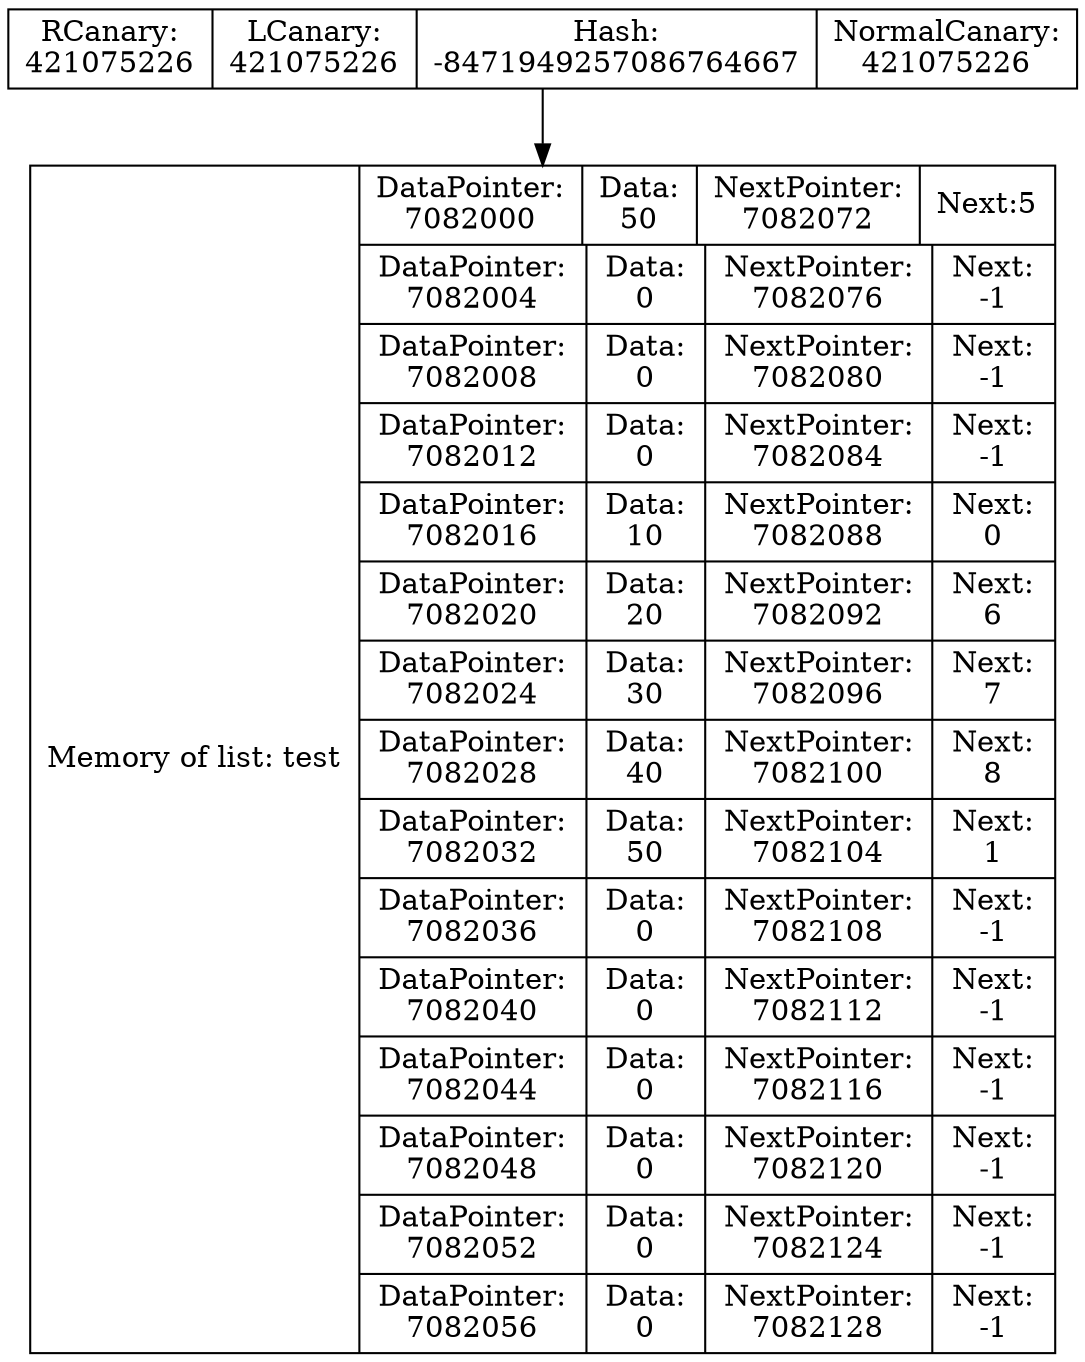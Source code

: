 digraph G{
data [shape=record,label="{Memory of list: test} | {{DataPointer:\n7082000 | Data:\n50 | NextPointer:\n7082072 | Next:
5}
| {DataPointer:\n7082004 | Data:\n0 | NextPointer:\n7082076 | Next:\n-1}
| {DataPointer:\n7082008 | Data:\n0 | NextPointer:\n7082080 | Next:\n-1}
| {DataPointer:\n7082012 | Data:\n0 | NextPointer:\n7082084 | Next:\n-1}
| {DataPointer:\n7082016 | Data:\n10 | NextPointer:\n7082088 | Next:\n0}
| {DataPointer:\n7082020 | Data:\n20 | NextPointer:\n7082092 | Next:\n6}
| {DataPointer:\n7082024 | Data:\n30 | NextPointer:\n7082096 | Next:\n7}
| {DataPointer:\n7082028 | Data:\n40 | NextPointer:\n7082100 | Next:\n8}
| {DataPointer:\n7082032 | Data:\n50 | NextPointer:\n7082104 | Next:\n1}
| {DataPointer:\n7082036 | Data:\n0 | NextPointer:\n7082108 | Next:\n-1}
| {DataPointer:\n7082040 | Data:\n0 | NextPointer:\n7082112 | Next:\n-1}
| {DataPointer:\n7082044 | Data:\n0 | NextPointer:\n7082116 | Next:\n-1}
| {DataPointer:\n7082048 | Data:\n0 | NextPointer:\n7082120 | Next:\n-1}
| {DataPointer:\n7082052 | Data:\n0 | NextPointer:\n7082124 | Next:\n-1}
| {DataPointer:\n7082056 | Data:\n0 | NextPointer:\n7082128 | Next:\n-1}
}"];
Shild [shape=record,label=" RCanary:\n421075226 | LCanary:\n421075226 | Hash:\n-8471949257086764667 | NormalCanary:\n421075226"];
Shild->data
}
